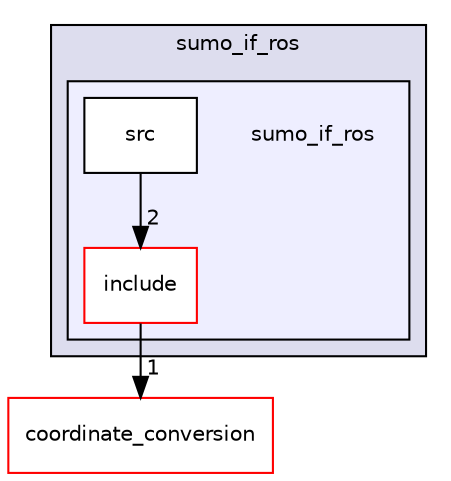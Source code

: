 digraph "/home/fascar/temp/adore/sumo_if_ros/sumo_if_ros" {
  compound=true
  node [ fontsize="10", fontname="Helvetica"];
  edge [ labelfontsize="10", labelfontname="Helvetica"];
  subgraph clusterdir_79053ab972fd07cc0cebe9dfd847c2d8 {
    graph [ bgcolor="#ddddee", pencolor="black", label="sumo_if_ros" fontname="Helvetica", fontsize="10", URL="dir_79053ab972fd07cc0cebe9dfd847c2d8.html"]
  subgraph clusterdir_6ad3402a3314634d0bf487207d6c5f3c {
    graph [ bgcolor="#eeeeff", pencolor="black", label="" URL="dir_6ad3402a3314634d0bf487207d6c5f3c.html"];
    dir_6ad3402a3314634d0bf487207d6c5f3c [shape=plaintext label="sumo_if_ros"];
  dir_f7055195b0bc3fd15fd6aad1b47f18a9 [shape=box label="include" fillcolor="white" style="filled" color="red" URL="dir_f7055195b0bc3fd15fd6aad1b47f18a9.html"];
  dir_ad323940fc46dbc3518d4e615e2fadb0 [shape=box label="src" fillcolor="white" style="filled" URL="dir_ad323940fc46dbc3518d4e615e2fadb0.html"];
  }
  }
  dir_6e37c74a0ff481b16b1d1efbf9a3b900 [shape=box label="coordinate_conversion" fillcolor="white" style="filled" color="red" URL="dir_6e37c74a0ff481b16b1d1efbf9a3b900.html"];
  dir_f7055195b0bc3fd15fd6aad1b47f18a9->dir_6e37c74a0ff481b16b1d1efbf9a3b900 [headlabel="1", labeldistance=1.5 headhref="dir_000067_000031.html"];
  dir_ad323940fc46dbc3518d4e615e2fadb0->dir_f7055195b0bc3fd15fd6aad1b47f18a9 [headlabel="2", labeldistance=1.5 headhref="dir_000105_000067.html"];
}
